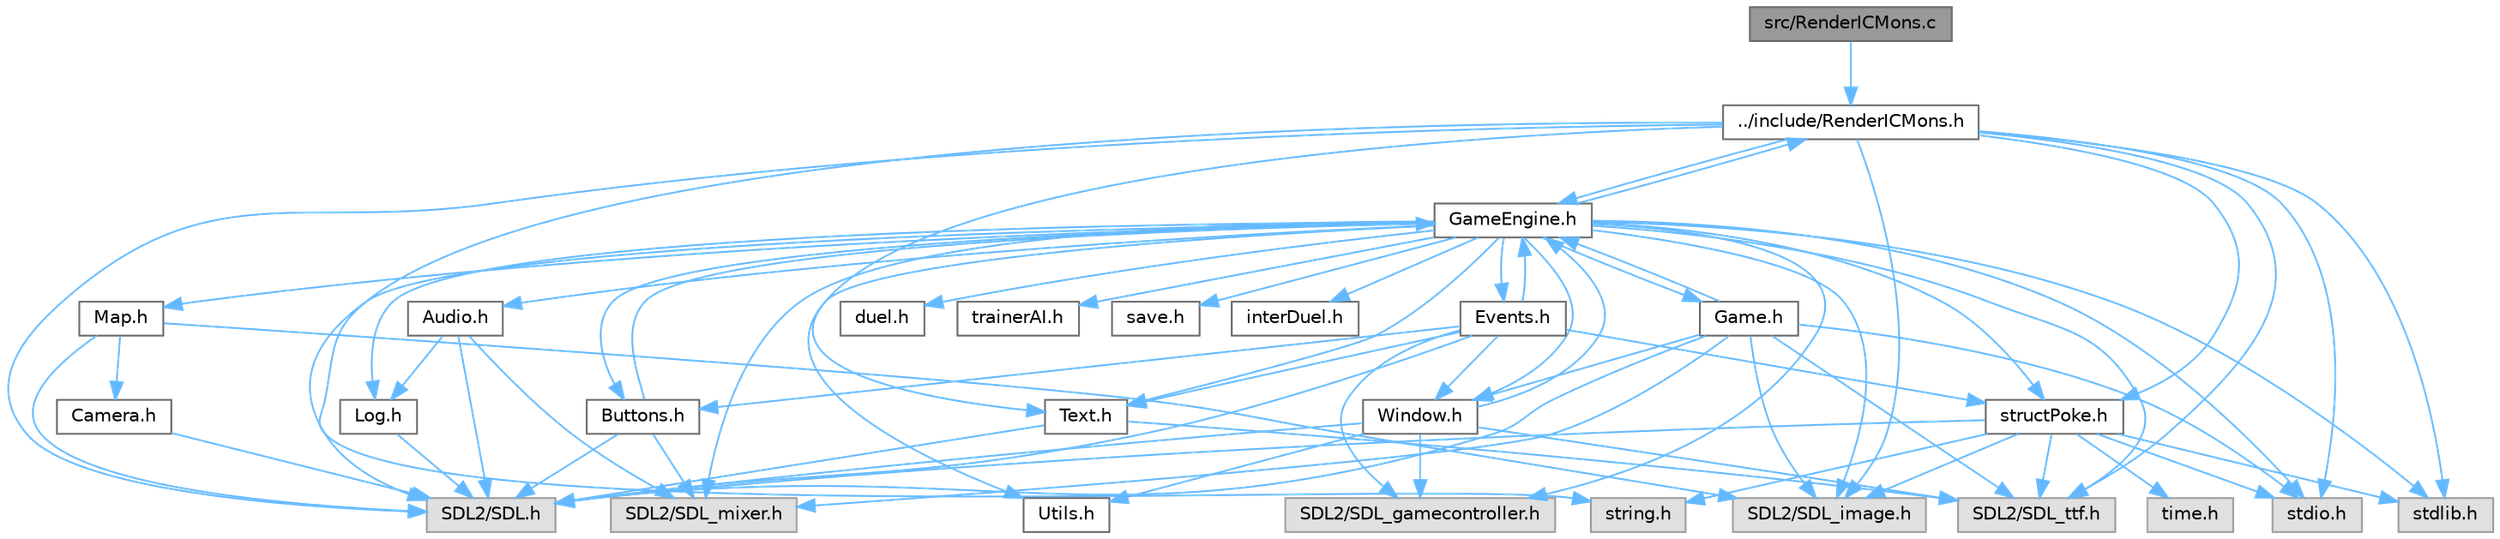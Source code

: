 digraph "src/RenderICMons.c"
{
 // LATEX_PDF_SIZE
  bgcolor="transparent";
  edge [fontname=Helvetica,fontsize=10,labelfontname=Helvetica,labelfontsize=10];
  node [fontname=Helvetica,fontsize=10,shape=box,height=0.2,width=0.4];
  Node1 [id="Node000001",label="src/RenderICMons.c",height=0.2,width=0.4,color="gray40", fillcolor="grey60", style="filled", fontcolor="black",tooltip=" "];
  Node1 -> Node2 [id="edge72_Node000001_Node000002",color="steelblue1",style="solid",tooltip=" "];
  Node2 [id="Node000002",label="../include/RenderICMons.h",height=0.2,width=0.4,color="grey40", fillcolor="white", style="filled",URL="$d2/d98/RenderICMons_8h.html",tooltip=" "];
  Node2 -> Node3 [id="edge73_Node000002_Node000003",color="steelblue1",style="solid",tooltip=" "];
  Node3 [id="Node000003",label="SDL2/SDL.h",height=0.2,width=0.4,color="grey60", fillcolor="#E0E0E0", style="filled",tooltip=" "];
  Node2 -> Node4 [id="edge74_Node000002_Node000004",color="steelblue1",style="solid",tooltip=" "];
  Node4 [id="Node000004",label="SDL2/SDL_image.h",height=0.2,width=0.4,color="grey60", fillcolor="#E0E0E0", style="filled",tooltip=" "];
  Node2 -> Node5 [id="edge75_Node000002_Node000005",color="steelblue1",style="solid",tooltip=" "];
  Node5 [id="Node000005",label="SDL2/SDL_ttf.h",height=0.2,width=0.4,color="grey60", fillcolor="#E0E0E0", style="filled",tooltip=" "];
  Node2 -> Node6 [id="edge76_Node000002_Node000006",color="steelblue1",style="solid",tooltip=" "];
  Node6 [id="Node000006",label="stdio.h",height=0.2,width=0.4,color="grey60", fillcolor="#E0E0E0", style="filled",tooltip=" "];
  Node2 -> Node7 [id="edge77_Node000002_Node000007",color="steelblue1",style="solid",tooltip=" "];
  Node7 [id="Node000007",label="stdlib.h",height=0.2,width=0.4,color="grey60", fillcolor="#E0E0E0", style="filled",tooltip=" "];
  Node2 -> Node8 [id="edge78_Node000002_Node000008",color="steelblue1",style="solid",tooltip=" "];
  Node8 [id="Node000008",label="string.h",height=0.2,width=0.4,color="grey60", fillcolor="#E0E0E0", style="filled",tooltip=" "];
  Node2 -> Node9 [id="edge79_Node000002_Node000009",color="steelblue1",style="solid",tooltip=" "];
  Node9 [id="Node000009",label="GameEngine.h",height=0.2,width=0.4,color="grey40", fillcolor="white", style="filled",URL="$d7/d1f/GameEngine_8h.html",tooltip=" "];
  Node9 -> Node3 [id="edge80_Node000009_Node000003",color="steelblue1",style="solid",tooltip=" "];
  Node9 -> Node10 [id="edge81_Node000009_Node000010",color="steelblue1",style="solid",tooltip=" "];
  Node10 [id="Node000010",label="SDL2/SDL_mixer.h",height=0.2,width=0.4,color="grey60", fillcolor="#E0E0E0", style="filled",tooltip=" "];
  Node9 -> Node4 [id="edge82_Node000009_Node000004",color="steelblue1",style="solid",tooltip=" "];
  Node9 -> Node5 [id="edge83_Node000009_Node000005",color="steelblue1",style="solid",tooltip=" "];
  Node9 -> Node11 [id="edge84_Node000009_Node000011",color="steelblue1",style="solid",tooltip=" "];
  Node11 [id="Node000011",label="SDL2/SDL_gamecontroller.h",height=0.2,width=0.4,color="grey60", fillcolor="#E0E0E0", style="filled",tooltip=" "];
  Node9 -> Node6 [id="edge85_Node000009_Node000006",color="steelblue1",style="solid",tooltip=" "];
  Node9 -> Node7 [id="edge86_Node000009_Node000007",color="steelblue1",style="solid",tooltip=" "];
  Node9 -> Node12 [id="edge87_Node000009_Node000012",color="steelblue1",style="solid",tooltip=" "];
  Node12 [id="Node000012",label="Log.h",height=0.2,width=0.4,color="grey40", fillcolor="white", style="filled",URL="$d1/d45/Log_8h.html",tooltip=" "];
  Node12 -> Node3 [id="edge88_Node000012_Node000003",color="steelblue1",style="solid",tooltip=" "];
  Node9 -> Node13 [id="edge89_Node000009_Node000013",color="steelblue1",style="solid",tooltip=" "];
  Node13 [id="Node000013",label="Audio.h",height=0.2,width=0.4,color="grey40", fillcolor="white", style="filled",URL="$d8/daa/Audio_8h.html",tooltip=" "];
  Node13 -> Node12 [id="edge90_Node000013_Node000012",color="steelblue1",style="solid",tooltip=" "];
  Node13 -> Node10 [id="edge91_Node000013_Node000010",color="steelblue1",style="solid",tooltip=" "];
  Node13 -> Node3 [id="edge92_Node000013_Node000003",color="steelblue1",style="solid",tooltip=" "];
  Node9 -> Node14 [id="edge93_Node000009_Node000014",color="steelblue1",style="solid",tooltip=" "];
  Node14 [id="Node000014",label="Buttons.h",height=0.2,width=0.4,color="grey40", fillcolor="white", style="filled",URL="$d3/d70/Buttons_8h.html",tooltip=" "];
  Node14 -> Node3 [id="edge94_Node000014_Node000003",color="steelblue1",style="solid",tooltip=" "];
  Node14 -> Node10 [id="edge95_Node000014_Node000010",color="steelblue1",style="solid",tooltip=" "];
  Node14 -> Node9 [id="edge96_Node000014_Node000009",color="steelblue1",style="solid",tooltip=" "];
  Node9 -> Node15 [id="edge97_Node000009_Node000015",color="steelblue1",style="solid",tooltip=" "];
  Node15 [id="Node000015",label="structPoke.h",height=0.2,width=0.4,color="grey40", fillcolor="white", style="filled",URL="$da/d71/structPoke_8h.html",tooltip=" "];
  Node15 -> Node6 [id="edge98_Node000015_Node000006",color="steelblue1",style="solid",tooltip=" "];
  Node15 -> Node7 [id="edge99_Node000015_Node000007",color="steelblue1",style="solid",tooltip=" "];
  Node15 -> Node16 [id="edge100_Node000015_Node000016",color="steelblue1",style="solid",tooltip=" "];
  Node16 [id="Node000016",label="time.h",height=0.2,width=0.4,color="grey60", fillcolor="#E0E0E0", style="filled",tooltip=" "];
  Node15 -> Node8 [id="edge101_Node000015_Node000008",color="steelblue1",style="solid",tooltip=" "];
  Node15 -> Node3 [id="edge102_Node000015_Node000003",color="steelblue1",style="solid",tooltip=" "];
  Node15 -> Node4 [id="edge103_Node000015_Node000004",color="steelblue1",style="solid",tooltip=" "];
  Node15 -> Node5 [id="edge104_Node000015_Node000005",color="steelblue1",style="solid",tooltip=" "];
  Node9 -> Node17 [id="edge105_Node000009_Node000017",color="steelblue1",style="solid",tooltip=" "];
  Node17 [id="Node000017",label="duel.h",height=0.2,width=0.4,color="grey40", fillcolor="white", style="filled",URL="$d6/d8e/duel_8h.html",tooltip=" "];
  Node9 -> Node18 [id="edge106_Node000009_Node000018",color="steelblue1",style="solid",tooltip=" "];
  Node18 [id="Node000018",label="trainerAI.h",height=0.2,width=0.4,color="grey40", fillcolor="white", style="filled",URL="$df/d27/trainerAI_8h.html",tooltip=" "];
  Node9 -> Node19 [id="edge107_Node000009_Node000019",color="steelblue1",style="solid",tooltip=" "];
  Node19 [id="Node000019",label="save.h",height=0.2,width=0.4,color="grey40", fillcolor="white", style="filled",URL="$d5/d5e/save_8h.html",tooltip=" "];
  Node9 -> Node20 [id="edge108_Node000009_Node000020",color="steelblue1",style="solid",tooltip=" "];
  Node20 [id="Node000020",label="interDuel.h",height=0.2,width=0.4,color="grey40", fillcolor="white", style="filled",URL="$da/d1d/interDuel_8h.html",tooltip=" "];
  Node9 -> Node21 [id="edge109_Node000009_Node000021",color="steelblue1",style="solid",tooltip=" "];
  Node21 [id="Node000021",label="Utils.h",height=0.2,width=0.4,color="grey40", fillcolor="white", style="filled",URL="$d9/ded/Utils_8h.html",tooltip=" "];
  Node9 -> Node22 [id="edge110_Node000009_Node000022",color="steelblue1",style="solid",tooltip=" "];
  Node22 [id="Node000022",label="Text.h",height=0.2,width=0.4,color="grey40", fillcolor="white", style="filled",URL="$d6/d35/Text_8h.html",tooltip=" "];
  Node22 -> Node3 [id="edge111_Node000022_Node000003",color="steelblue1",style="solid",tooltip=" "];
  Node22 -> Node5 [id="edge112_Node000022_Node000005",color="steelblue1",style="solid",tooltip=" "];
  Node9 -> Node23 [id="edge113_Node000009_Node000023",color="steelblue1",style="solid",tooltip=" "];
  Node23 [id="Node000023",label="Window.h",height=0.2,width=0.4,color="grey40", fillcolor="white", style="filled",URL="$d3/ded/Window_8h.html",tooltip=" "];
  Node23 -> Node3 [id="edge114_Node000023_Node000003",color="steelblue1",style="solid",tooltip=" "];
  Node23 -> Node5 [id="edge115_Node000023_Node000005",color="steelblue1",style="solid",tooltip=" "];
  Node23 -> Node11 [id="edge116_Node000023_Node000011",color="steelblue1",style="solid",tooltip=" "];
  Node23 -> Node9 [id="edge117_Node000023_Node000009",color="steelblue1",style="solid",tooltip=" "];
  Node23 -> Node21 [id="edge118_Node000023_Node000021",color="steelblue1",style="solid",tooltip=" "];
  Node9 -> Node24 [id="edge119_Node000009_Node000024",color="steelblue1",style="solid",tooltip=" "];
  Node24 [id="Node000024",label="Map.h",height=0.2,width=0.4,color="grey40", fillcolor="white", style="filled",URL="$df/d79/Map_8h.html",tooltip=" "];
  Node24 -> Node3 [id="edge120_Node000024_Node000003",color="steelblue1",style="solid",tooltip=" "];
  Node24 -> Node4 [id="edge121_Node000024_Node000004",color="steelblue1",style="solid",tooltip=" "];
  Node24 -> Node25 [id="edge122_Node000024_Node000025",color="steelblue1",style="solid",tooltip=" "];
  Node25 [id="Node000025",label="Camera.h",height=0.2,width=0.4,color="grey40", fillcolor="white", style="filled",URL="$dd/de4/Camera_8h.html",tooltip=" "];
  Node25 -> Node3 [id="edge123_Node000025_Node000003",color="steelblue1",style="solid",tooltip=" "];
  Node9 -> Node26 [id="edge124_Node000009_Node000026",color="steelblue1",style="solid",tooltip=" "];
  Node26 [id="Node000026",label="Game.h",height=0.2,width=0.4,color="grey40", fillcolor="white", style="filled",URL="$d3/d5f/Game_8h.html",tooltip=" "];
  Node26 -> Node3 [id="edge125_Node000026_Node000003",color="steelblue1",style="solid",tooltip=" "];
  Node26 -> Node10 [id="edge126_Node000026_Node000010",color="steelblue1",style="solid",tooltip=" "];
  Node26 -> Node4 [id="edge127_Node000026_Node000004",color="steelblue1",style="solid",tooltip=" "];
  Node26 -> Node5 [id="edge128_Node000026_Node000005",color="steelblue1",style="solid",tooltip=" "];
  Node26 -> Node6 [id="edge129_Node000026_Node000006",color="steelblue1",style="solid",tooltip=" "];
  Node26 -> Node23 [id="edge130_Node000026_Node000023",color="steelblue1",style="solid",tooltip=" "];
  Node26 -> Node9 [id="edge131_Node000026_Node000009",color="steelblue1",style="solid",tooltip=" "];
  Node9 -> Node27 [id="edge132_Node000009_Node000027",color="steelblue1",style="solid",tooltip=" "];
  Node27 [id="Node000027",label="Events.h",height=0.2,width=0.4,color="grey40", fillcolor="white", style="filled",URL="$d0/dbb/Events_8h.html",tooltip=" "];
  Node27 -> Node9 [id="edge133_Node000027_Node000009",color="steelblue1",style="solid",tooltip=" "];
  Node27 -> Node23 [id="edge134_Node000027_Node000023",color="steelblue1",style="solid",tooltip=" "];
  Node27 -> Node14 [id="edge135_Node000027_Node000014",color="steelblue1",style="solid",tooltip=" "];
  Node27 -> Node22 [id="edge136_Node000027_Node000022",color="steelblue1",style="solid",tooltip=" "];
  Node27 -> Node15 [id="edge137_Node000027_Node000015",color="steelblue1",style="solid",tooltip=" "];
  Node27 -> Node3 [id="edge138_Node000027_Node000003",color="steelblue1",style="solid",tooltip=" "];
  Node27 -> Node11 [id="edge139_Node000027_Node000011",color="steelblue1",style="solid",tooltip=" "];
  Node9 -> Node2 [id="edge140_Node000009_Node000002",color="steelblue1",style="solid",tooltip=" "];
  Node2 -> Node22 [id="edge141_Node000002_Node000022",color="steelblue1",style="solid",tooltip=" "];
  Node2 -> Node15 [id="edge142_Node000002_Node000015",color="steelblue1",style="solid",tooltip=" "];
}
